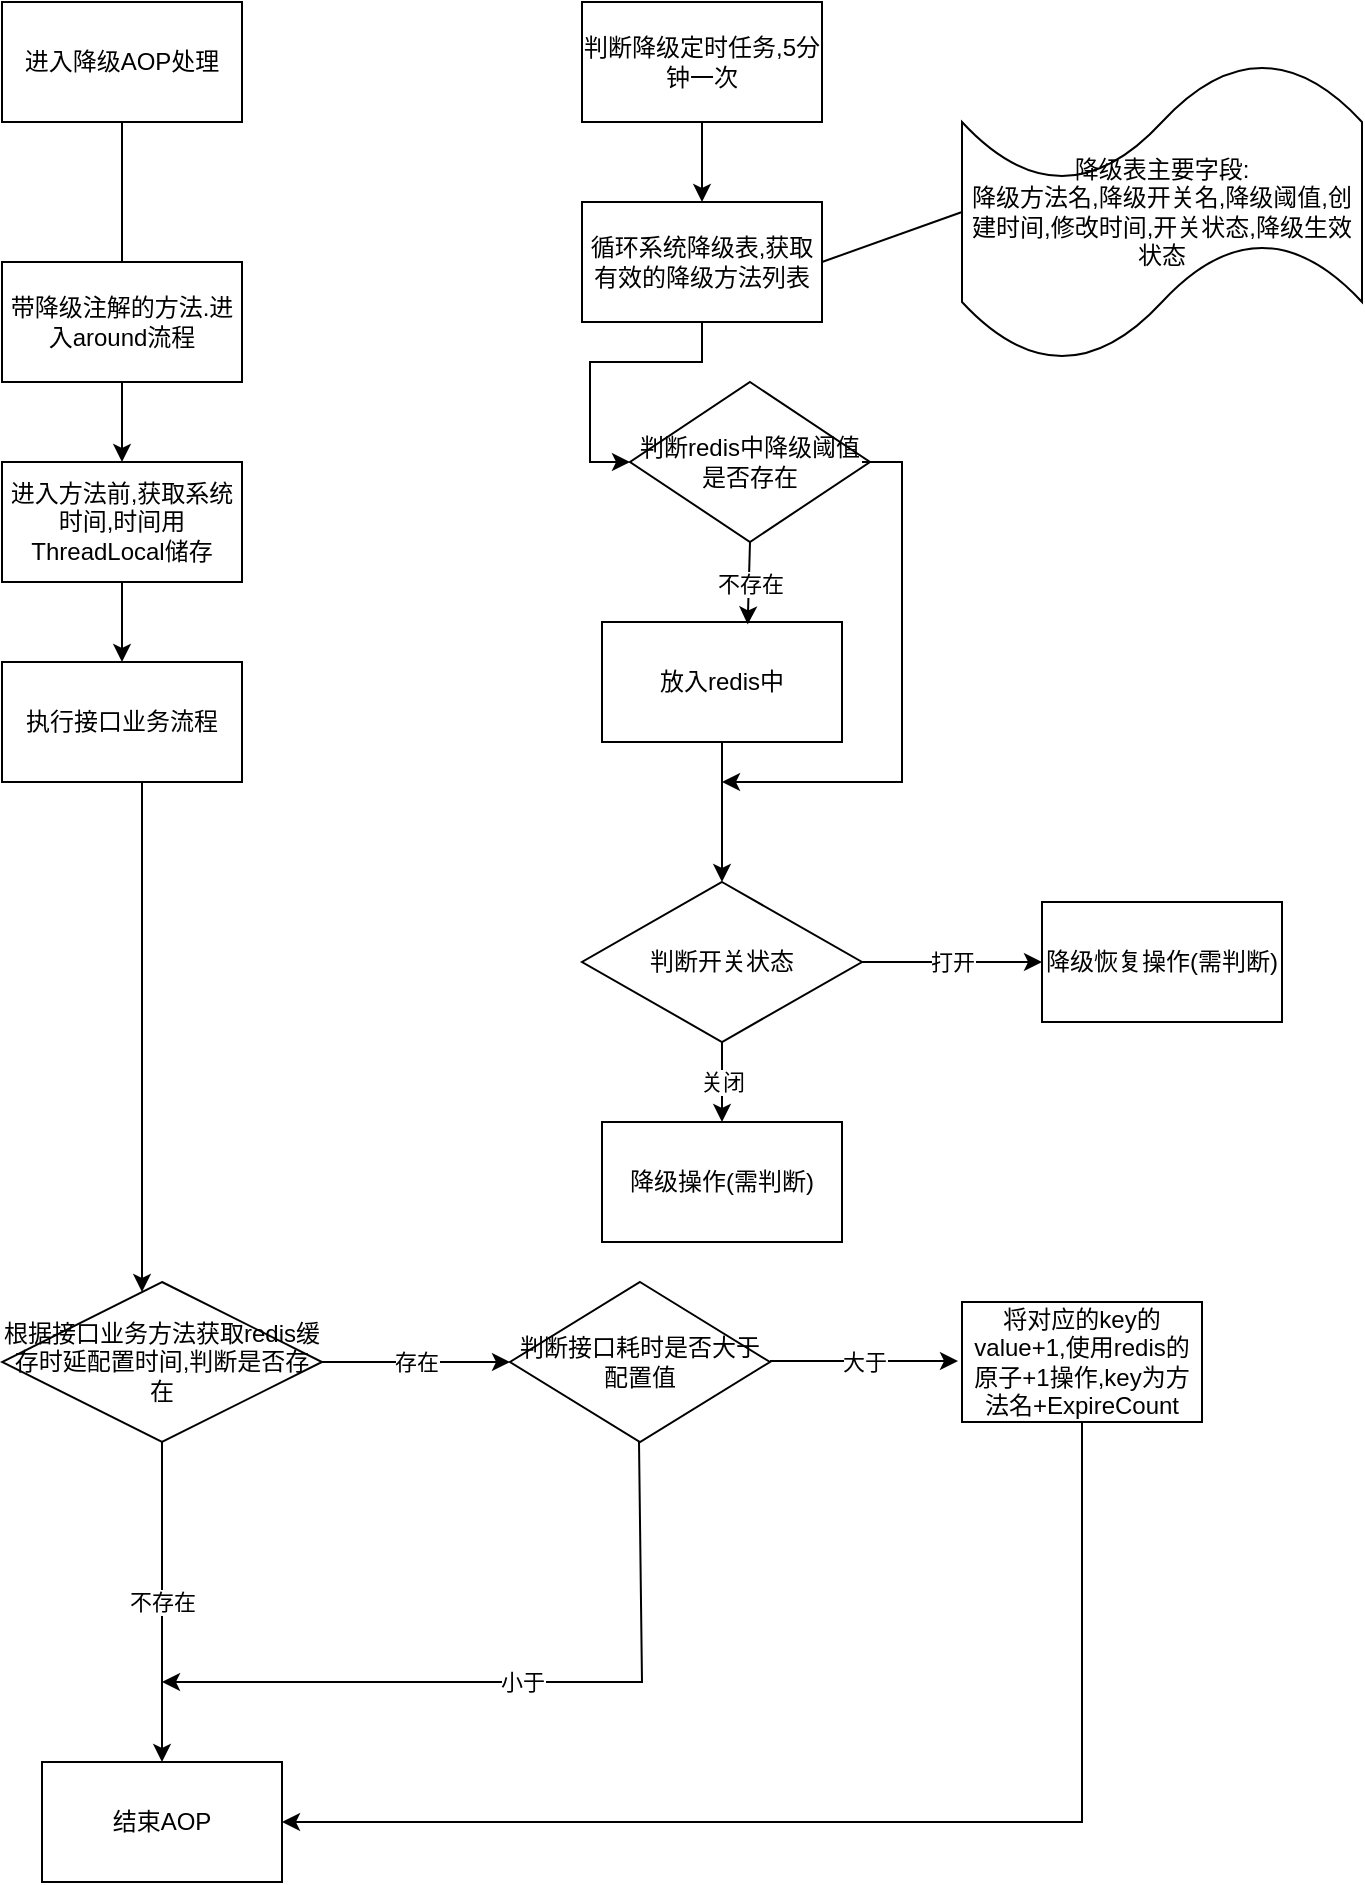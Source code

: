 <mxfile version="17.1.3" type="github">
  <diagram id="myWoxl2do0-qSG-f2Lqz" name="第 1 页">
    <mxGraphModel dx="1024" dy="531" grid="1" gridSize="10" guides="1" tooltips="1" connect="1" arrows="1" fold="1" page="1" pageScale="1" pageWidth="827" pageHeight="1169" math="0" shadow="0">
      <root>
        <mxCell id="0" />
        <mxCell id="1" parent="0" />
        <mxCell id="Ww2EC-rMyEO19gMHYBje-3" value="" style="edgeStyle=orthogonalEdgeStyle;rounded=0;orthogonalLoop=1;jettySize=auto;html=1;startArrow=none;" edge="1" parent="1" source="Ww2EC-rMyEO19gMHYBje-4" target="Ww2EC-rMyEO19gMHYBje-2">
          <mxGeometry relative="1" as="geometry">
            <Array as="points">
              <mxPoint x="100" y="140" />
              <mxPoint x="100" y="140" />
            </Array>
          </mxGeometry>
        </mxCell>
        <mxCell id="Ww2EC-rMyEO19gMHYBje-1" value="进入降级AOP处理" style="rounded=0;whiteSpace=wrap;html=1;" vertex="1" parent="1">
          <mxGeometry x="40" y="30" width="120" height="60" as="geometry" />
        </mxCell>
        <mxCell id="Ww2EC-rMyEO19gMHYBje-2" value="进入方法前,获取系统时间,时间用ThreadLocal储存" style="whiteSpace=wrap;html=1;rounded=0;" vertex="1" parent="1">
          <mxGeometry x="40" y="260" width="120" height="60" as="geometry" />
        </mxCell>
        <mxCell id="Ww2EC-rMyEO19gMHYBje-4" value="带降级注解的方法.进入around流程" style="whiteSpace=wrap;html=1;rounded=0;" vertex="1" parent="1">
          <mxGeometry x="40" y="160" width="120" height="60" as="geometry" />
        </mxCell>
        <mxCell id="Ww2EC-rMyEO19gMHYBje-17" style="edgeStyle=orthogonalEdgeStyle;rounded=0;orthogonalLoop=1;jettySize=auto;html=1;exitX=0.5;exitY=1;exitDx=0;exitDy=0;" edge="1" parent="1" source="Ww2EC-rMyEO19gMHYBje-16" target="Ww2EC-rMyEO19gMHYBje-6">
          <mxGeometry relative="1" as="geometry">
            <mxPoint x="180" y="440" as="targetPoint" />
            <Array as="points">
              <mxPoint x="110" y="420" />
            </Array>
          </mxGeometry>
        </mxCell>
        <mxCell id="Ww2EC-rMyEO19gMHYBje-6" value="根据接口业务方法获取redis缓存时延配置时间,判断是否存在" style="rhombus;whiteSpace=wrap;html=1;rounded=0;" vertex="1" parent="1">
          <mxGeometry x="40" y="670" width="160" height="80" as="geometry" />
        </mxCell>
        <mxCell id="Ww2EC-rMyEO19gMHYBje-5" value="" style="edgeStyle=orthogonalEdgeStyle;rounded=0;orthogonalLoop=1;jettySize=auto;html=1;endArrow=none;" edge="1" parent="1" source="Ww2EC-rMyEO19gMHYBje-1" target="Ww2EC-rMyEO19gMHYBje-4">
          <mxGeometry relative="1" as="geometry">
            <mxPoint x="100" y="100" as="sourcePoint" />
            <mxPoint x="100" y="180" as="targetPoint" />
            <Array as="points">
              <mxPoint x="100" y="120" />
              <mxPoint x="100" y="120" />
            </Array>
          </mxGeometry>
        </mxCell>
        <mxCell id="Ww2EC-rMyEO19gMHYBje-11" value="" style="edgeStyle=orthogonalEdgeStyle;rounded=0;orthogonalLoop=1;jettySize=auto;html=1;" edge="1" parent="1" source="Ww2EC-rMyEO19gMHYBje-9" target="Ww2EC-rMyEO19gMHYBje-10">
          <mxGeometry relative="1" as="geometry" />
        </mxCell>
        <mxCell id="Ww2EC-rMyEO19gMHYBje-9" value="判断降级定时任务,5分钟一次" style="rounded=0;whiteSpace=wrap;html=1;" vertex="1" parent="1">
          <mxGeometry x="330" y="30" width="120" height="60" as="geometry" />
        </mxCell>
        <mxCell id="Ww2EC-rMyEO19gMHYBje-44" value="" style="edgeStyle=orthogonalEdgeStyle;rounded=0;orthogonalLoop=1;jettySize=auto;html=1;labelBorderColor=default;entryX=0;entryY=0.5;entryDx=0;entryDy=0;" edge="1" parent="1" source="Ww2EC-rMyEO19gMHYBje-10" target="Ww2EC-rMyEO19gMHYBje-46">
          <mxGeometry relative="1" as="geometry" />
        </mxCell>
        <mxCell id="Ww2EC-rMyEO19gMHYBje-10" value="循环系统降级表,获取有效的降级方法列表" style="rounded=0;whiteSpace=wrap;html=1;" vertex="1" parent="1">
          <mxGeometry x="330" y="130" width="120" height="60" as="geometry" />
        </mxCell>
        <mxCell id="Ww2EC-rMyEO19gMHYBje-14" value="" style="endArrow=classic;html=1;rounded=0;exitX=0.5;exitY=1;exitDx=0;exitDy=0;entryX=0.5;entryY=0;entryDx=0;entryDy=0;" edge="1" parent="1" source="Ww2EC-rMyEO19gMHYBje-2" target="Ww2EC-rMyEO19gMHYBje-16">
          <mxGeometry width="50" height="50" relative="1" as="geometry">
            <mxPoint x="390" y="430" as="sourcePoint" />
            <mxPoint x="440" y="380" as="targetPoint" />
          </mxGeometry>
        </mxCell>
        <mxCell id="Ww2EC-rMyEO19gMHYBje-16" value="执行接口业务流程" style="rounded=0;whiteSpace=wrap;html=1;" vertex="1" parent="1">
          <mxGeometry x="40" y="360" width="120" height="60" as="geometry" />
        </mxCell>
        <mxCell id="Ww2EC-rMyEO19gMHYBje-20" value="结束AOP" style="whiteSpace=wrap;html=1;rounded=0;" vertex="1" parent="1">
          <mxGeometry x="60" y="910" width="120" height="60" as="geometry" />
        </mxCell>
        <mxCell id="Ww2EC-rMyEO19gMHYBje-24" value="" style="endArrow=classic;html=1;rounded=0;exitX=0.5;exitY=1;exitDx=0;exitDy=0;entryX=0.5;entryY=0;entryDx=0;entryDy=0;" edge="1" parent="1" source="Ww2EC-rMyEO19gMHYBje-6" target="Ww2EC-rMyEO19gMHYBje-20">
          <mxGeometry relative="1" as="geometry">
            <mxPoint x="90" y="780" as="sourcePoint" />
            <mxPoint x="190" y="780" as="targetPoint" />
          </mxGeometry>
        </mxCell>
        <mxCell id="Ww2EC-rMyEO19gMHYBje-25" value="不存在" style="edgeLabel;resizable=0;html=1;align=center;verticalAlign=middle;" connectable="0" vertex="1" parent="Ww2EC-rMyEO19gMHYBje-24">
          <mxGeometry relative="1" as="geometry" />
        </mxCell>
        <mxCell id="Ww2EC-rMyEO19gMHYBje-27" value="判断接口耗时是否大于配置值" style="rhombus;whiteSpace=wrap;html=1;" vertex="1" parent="1">
          <mxGeometry x="294" y="670" width="130" height="80" as="geometry" />
        </mxCell>
        <mxCell id="Ww2EC-rMyEO19gMHYBje-29" value="" style="endArrow=classic;html=1;rounded=0;exitX=1;exitY=0.5;exitDx=0;exitDy=0;entryX=0;entryY=0.5;entryDx=0;entryDy=0;" edge="1" parent="1" source="Ww2EC-rMyEO19gMHYBje-6" target="Ww2EC-rMyEO19gMHYBje-27">
          <mxGeometry relative="1" as="geometry">
            <mxPoint x="220" y="740" as="sourcePoint" />
            <mxPoint x="220" y="830" as="targetPoint" />
          </mxGeometry>
        </mxCell>
        <mxCell id="Ww2EC-rMyEO19gMHYBje-30" value="存在" style="edgeLabel;resizable=0;html=1;align=center;verticalAlign=middle;" connectable="0" vertex="1" parent="Ww2EC-rMyEO19gMHYBje-29">
          <mxGeometry relative="1" as="geometry" />
        </mxCell>
        <mxCell id="Ww2EC-rMyEO19gMHYBje-32" value="" style="endArrow=classic;html=1;rounded=0;exitX=1;exitY=0.5;exitDx=0;exitDy=0;entryX=0;entryY=0.5;entryDx=0;entryDy=0;" edge="1" parent="1">
          <mxGeometry relative="1" as="geometry">
            <mxPoint x="424" y="709.5" as="sourcePoint" />
            <mxPoint x="518" y="709.5" as="targetPoint" />
          </mxGeometry>
        </mxCell>
        <mxCell id="Ww2EC-rMyEO19gMHYBje-33" value="大于" style="edgeLabel;resizable=0;html=1;align=center;verticalAlign=middle;" connectable="0" vertex="1" parent="Ww2EC-rMyEO19gMHYBje-32">
          <mxGeometry relative="1" as="geometry" />
        </mxCell>
        <mxCell id="Ww2EC-rMyEO19gMHYBje-34" value="" style="endArrow=classic;html=1;rounded=0;exitX=0.5;exitY=1;exitDx=0;exitDy=0;" edge="1" parent="1">
          <mxGeometry relative="1" as="geometry">
            <mxPoint x="358.5" y="750" as="sourcePoint" />
            <mxPoint x="120" y="870" as="targetPoint" />
            <Array as="points">
              <mxPoint x="360" y="870" />
            </Array>
          </mxGeometry>
        </mxCell>
        <mxCell id="Ww2EC-rMyEO19gMHYBje-35" value="小于" style="edgeLabel;resizable=0;html=1;align=center;verticalAlign=middle;" connectable="0" vertex="1" parent="Ww2EC-rMyEO19gMHYBje-34">
          <mxGeometry relative="1" as="geometry" />
        </mxCell>
        <mxCell id="Ww2EC-rMyEO19gMHYBje-38" value="将对应的key的value+1,使用redis的原子+1操作,key为方法名+ExpireCount" style="rounded=0;whiteSpace=wrap;html=1;" vertex="1" parent="1">
          <mxGeometry x="520" y="680" width="120" height="60" as="geometry" />
        </mxCell>
        <mxCell id="Ww2EC-rMyEO19gMHYBje-39" value="" style="endArrow=classic;html=1;rounded=0;exitX=0.5;exitY=1;exitDx=0;exitDy=0;" edge="1" parent="1" source="Ww2EC-rMyEO19gMHYBje-38" target="Ww2EC-rMyEO19gMHYBje-20">
          <mxGeometry relative="1" as="geometry">
            <mxPoint x="368.5" y="760" as="sourcePoint" />
            <mxPoint x="360" y="850" as="targetPoint" />
            <Array as="points">
              <mxPoint x="580" y="940" />
            </Array>
          </mxGeometry>
        </mxCell>
        <mxCell id="Ww2EC-rMyEO19gMHYBje-41" value="降级表主要字段:&lt;br&gt;降级方法名,降级开关名,降级阈值,创建时间,修改时间,开关状态,降级生效状态" style="shape=tape;whiteSpace=wrap;html=1;" vertex="1" parent="1">
          <mxGeometry x="520" y="60" width="200" height="150" as="geometry" />
        </mxCell>
        <mxCell id="Ww2EC-rMyEO19gMHYBje-42" value="" style="endArrow=none;html=1;rounded=0;labelBorderColor=default;exitX=1;exitY=0.5;exitDx=0;exitDy=0;entryX=0;entryY=0.5;entryDx=0;entryDy=0;entryPerimeter=0;" edge="1" parent="1" source="Ww2EC-rMyEO19gMHYBje-10" target="Ww2EC-rMyEO19gMHYBje-41">
          <mxGeometry width="50" height="50" relative="1" as="geometry">
            <mxPoint x="390" y="290" as="sourcePoint" />
            <mxPoint x="440" y="240" as="targetPoint" />
          </mxGeometry>
        </mxCell>
        <mxCell id="Ww2EC-rMyEO19gMHYBje-51" value="" style="edgeStyle=orthogonalEdgeStyle;rounded=0;orthogonalLoop=1;jettySize=auto;html=1;labelBorderColor=default;entryX=0.5;entryY=0;entryDx=0;entryDy=0;" edge="1" parent="1" source="Ww2EC-rMyEO19gMHYBje-43" target="Ww2EC-rMyEO19gMHYBje-53">
          <mxGeometry relative="1" as="geometry">
            <mxPoint x="400" y="450" as="targetPoint" />
          </mxGeometry>
        </mxCell>
        <mxCell id="Ww2EC-rMyEO19gMHYBje-43" value="放入redis中" style="rounded=0;whiteSpace=wrap;html=1;" vertex="1" parent="1">
          <mxGeometry x="340" y="340" width="120" height="60" as="geometry" />
        </mxCell>
        <mxCell id="Ww2EC-rMyEO19gMHYBje-46" value="&lt;span&gt;判断redis中降级阈值是否存在&lt;/span&gt;" style="rhombus;whiteSpace=wrap;html=1;rounded=0;" vertex="1" parent="1">
          <mxGeometry x="354" y="220" width="120" height="80" as="geometry" />
        </mxCell>
        <mxCell id="Ww2EC-rMyEO19gMHYBje-48" value="" style="endArrow=classic;html=1;rounded=0;labelBorderColor=default;exitX=0.5;exitY=1;exitDx=0;exitDy=0;entryX=0.607;entryY=0.02;entryDx=0;entryDy=0;entryPerimeter=0;" edge="1" parent="1" source="Ww2EC-rMyEO19gMHYBje-46" target="Ww2EC-rMyEO19gMHYBje-43">
          <mxGeometry relative="1" as="geometry">
            <mxPoint x="360" y="260" as="sourcePoint" />
            <mxPoint x="460" y="260" as="targetPoint" />
          </mxGeometry>
        </mxCell>
        <mxCell id="Ww2EC-rMyEO19gMHYBje-49" value="不存在" style="edgeLabel;resizable=0;html=1;align=center;verticalAlign=middle;" connectable="0" vertex="1" parent="Ww2EC-rMyEO19gMHYBje-48">
          <mxGeometry relative="1" as="geometry" />
        </mxCell>
        <mxCell id="Ww2EC-rMyEO19gMHYBje-52" value="" style="endArrow=classic;html=1;rounded=0;labelBorderColor=default;" edge="1" parent="1">
          <mxGeometry width="50" height="50" relative="1" as="geometry">
            <mxPoint x="470" y="260" as="sourcePoint" />
            <mxPoint x="400" y="420" as="targetPoint" />
            <Array as="points">
              <mxPoint x="490" y="260" />
              <mxPoint x="490" y="420" />
            </Array>
          </mxGeometry>
        </mxCell>
        <mxCell id="Ww2EC-rMyEO19gMHYBje-53" value="判断开关状态" style="rhombus;whiteSpace=wrap;html=1;rounded=0;" vertex="1" parent="1">
          <mxGeometry x="330" y="470" width="140" height="80" as="geometry" />
        </mxCell>
        <mxCell id="Ww2EC-rMyEO19gMHYBje-57" value="降级恢复操作(需判断)" style="whiteSpace=wrap;html=1;rounded=0;" vertex="1" parent="1">
          <mxGeometry x="560" y="480" width="120" height="60" as="geometry" />
        </mxCell>
        <mxCell id="Ww2EC-rMyEO19gMHYBje-59" value="" style="endArrow=classic;html=1;rounded=0;exitX=1;exitY=0.5;exitDx=0;exitDy=0;entryX=0;entryY=0.5;entryDx=0;entryDy=0;" edge="1" parent="1" source="Ww2EC-rMyEO19gMHYBje-53" target="Ww2EC-rMyEO19gMHYBje-57">
          <mxGeometry relative="1" as="geometry">
            <mxPoint x="210" y="720" as="sourcePoint" />
            <mxPoint x="304" y="720" as="targetPoint" />
          </mxGeometry>
        </mxCell>
        <mxCell id="Ww2EC-rMyEO19gMHYBje-60" value="打开" style="edgeLabel;resizable=0;html=1;align=center;verticalAlign=middle;" connectable="0" vertex="1" parent="Ww2EC-rMyEO19gMHYBje-59">
          <mxGeometry relative="1" as="geometry" />
        </mxCell>
        <mxCell id="Ww2EC-rMyEO19gMHYBje-64" value="降级操作(需判断)" style="rounded=0;whiteSpace=wrap;html=1;" vertex="1" parent="1">
          <mxGeometry x="340" y="590" width="120" height="60" as="geometry" />
        </mxCell>
        <mxCell id="Ww2EC-rMyEO19gMHYBje-67" value="" style="endArrow=classic;html=1;rounded=0;exitX=0.5;exitY=1;exitDx=0;exitDy=0;entryX=0.5;entryY=0;entryDx=0;entryDy=0;" edge="1" parent="1" source="Ww2EC-rMyEO19gMHYBje-53" target="Ww2EC-rMyEO19gMHYBje-64">
          <mxGeometry relative="1" as="geometry">
            <mxPoint x="434" y="719.5" as="sourcePoint" />
            <mxPoint x="528" y="719.5" as="targetPoint" />
          </mxGeometry>
        </mxCell>
        <mxCell id="Ww2EC-rMyEO19gMHYBje-68" value="关闭" style="edgeLabel;resizable=0;html=1;align=center;verticalAlign=middle;" connectable="0" vertex="1" parent="Ww2EC-rMyEO19gMHYBje-67">
          <mxGeometry relative="1" as="geometry" />
        </mxCell>
      </root>
    </mxGraphModel>
  </diagram>
</mxfile>
